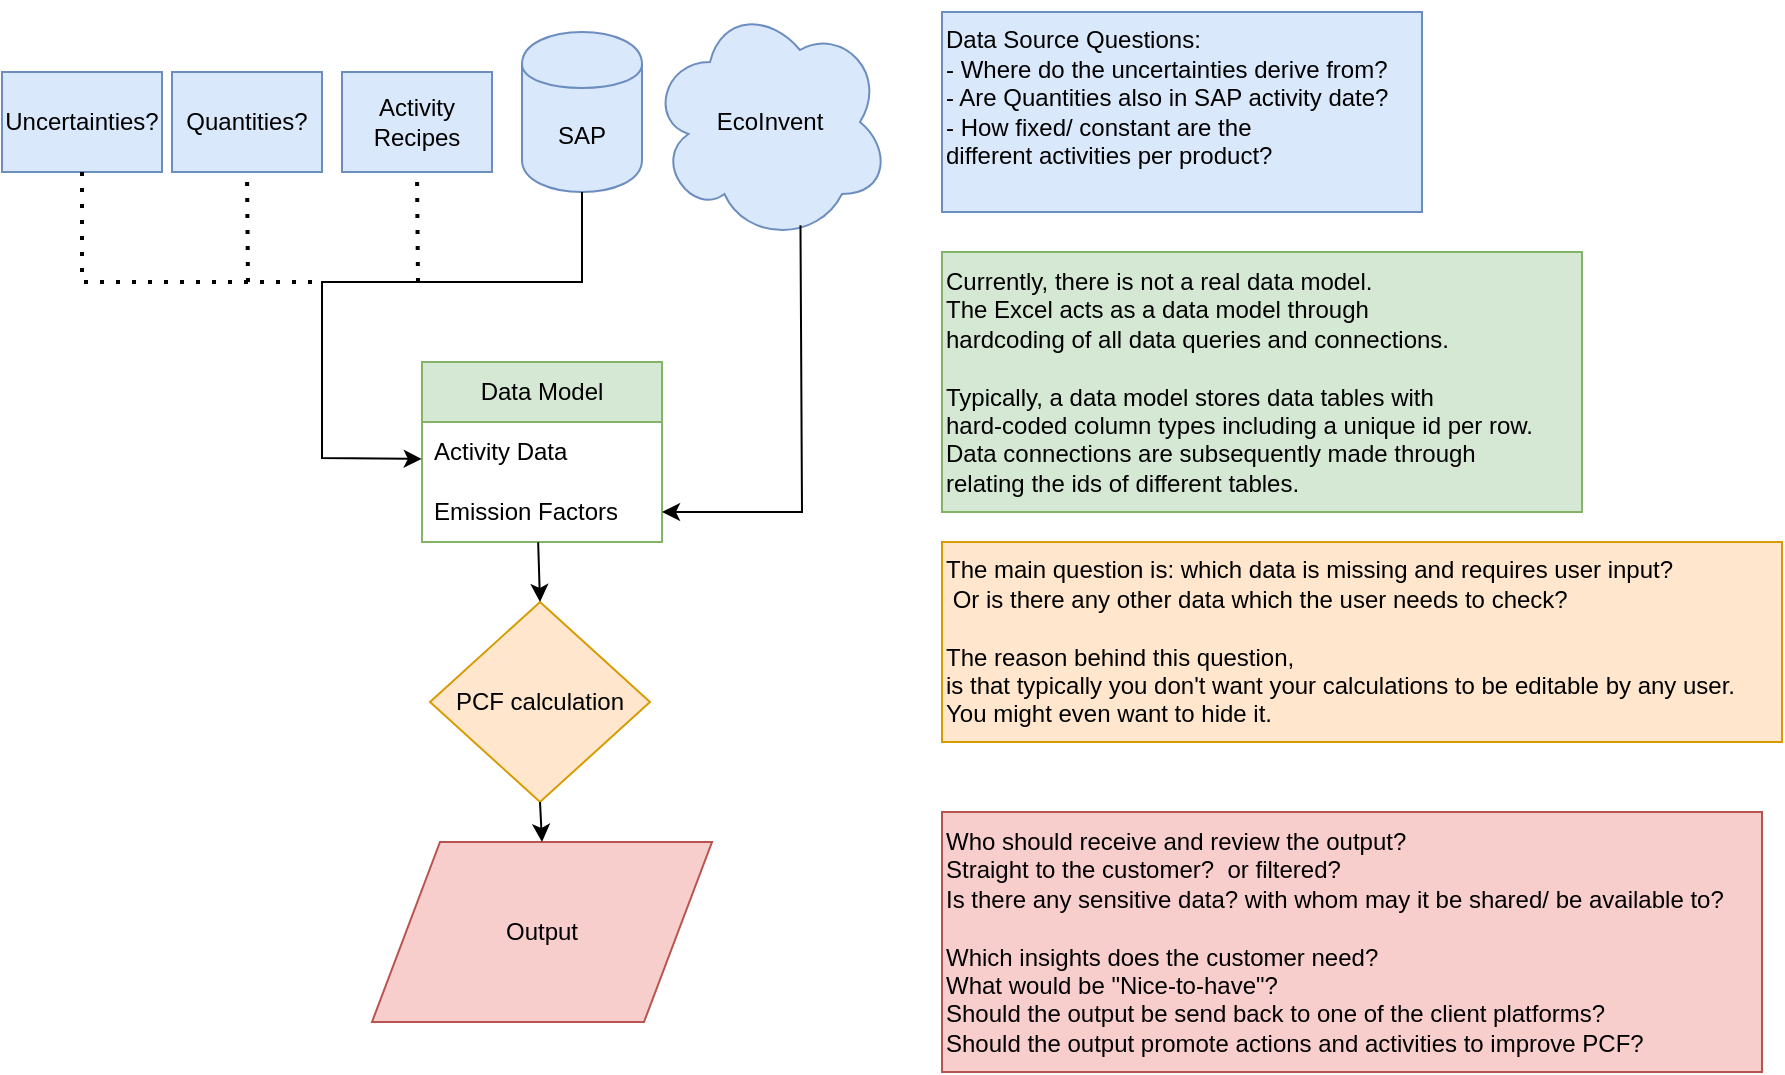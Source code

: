 <mxfile version="24.7.17">
  <diagram name="Page-1" id="1lV17wyQeOZojrkLEhlb">
    <mxGraphModel dx="888" dy="468" grid="1" gridSize="10" guides="1" tooltips="1" connect="1" arrows="1" fold="1" page="1" pageScale="1" pageWidth="827" pageHeight="1169" math="0" shadow="0">
      <root>
        <mxCell id="0" />
        <mxCell id="1" parent="0" />
        <mxCell id="ISckfuOA_f6tGfebP-Hw-1" value="SAP" style="shape=cylinder;whiteSpace=wrap;html=1;boundedLbl=1;backgroundOutline=1;fillColor=#dae8fc;strokeColor=#6c8ebf;" vertex="1" parent="1">
          <mxGeometry x="350" y="75" width="60" height="80" as="geometry" />
        </mxCell>
        <mxCell id="ISckfuOA_f6tGfebP-Hw-2" value="EcoInvent" style="shape=cloud;whiteSpace=wrap;html=1;fillColor=#dae8fc;strokeColor=#6c8ebf;" vertex="1" parent="1">
          <mxGeometry x="414" y="60" width="120" height="120" as="geometry" />
        </mxCell>
        <mxCell id="ISckfuOA_f6tGfebP-Hw-8" value="Data Model" style="swimlane;fontStyle=0;childLayout=stackLayout;horizontal=1;startSize=30;horizontalStack=0;resizeParent=1;resizeParentMax=0;resizeLast=0;collapsible=1;marginBottom=0;whiteSpace=wrap;html=1;fillColor=#d5e8d4;strokeColor=#82b366;" vertex="1" parent="1">
          <mxGeometry x="300" y="240" width="120" height="90" as="geometry" />
        </mxCell>
        <mxCell id="ISckfuOA_f6tGfebP-Hw-9" value="Activity Data" style="text;strokeColor=none;fillColor=none;align=left;verticalAlign=middle;spacingLeft=4;spacingRight=4;overflow=hidden;points=[[0,0.5],[1,0.5]];portConstraint=eastwest;rotatable=0;whiteSpace=wrap;html=1;" vertex="1" parent="ISckfuOA_f6tGfebP-Hw-8">
          <mxGeometry y="30" width="120" height="30" as="geometry" />
        </mxCell>
        <mxCell id="ISckfuOA_f6tGfebP-Hw-10" value="&lt;div&gt;Emission Factors&lt;/div&gt;" style="text;strokeColor=none;fillColor=none;align=left;verticalAlign=middle;spacingLeft=4;spacingRight=4;overflow=hidden;points=[[0,0.5],[1,0.5]];portConstraint=eastwest;rotatable=0;whiteSpace=wrap;html=1;" vertex="1" parent="ISckfuOA_f6tGfebP-Hw-8">
          <mxGeometry y="60" width="120" height="30" as="geometry" />
        </mxCell>
        <mxCell id="ISckfuOA_f6tGfebP-Hw-15" value="" style="endArrow=classic;html=1;rounded=0;entryX=-0.001;entryY=0.616;entryDx=0;entryDy=0;exitX=0.5;exitY=1;exitDx=0;exitDy=0;entryPerimeter=0;" edge="1" parent="1" source="ISckfuOA_f6tGfebP-Hw-1" target="ISckfuOA_f6tGfebP-Hw-9">
          <mxGeometry width="50" height="50" relative="1" as="geometry">
            <mxPoint x="170" y="160" as="sourcePoint" />
            <mxPoint x="190" y="350" as="targetPoint" />
            <Array as="points">
              <mxPoint x="380" y="200" />
              <mxPoint x="250" y="200" />
              <mxPoint x="250" y="288" />
            </Array>
          </mxGeometry>
        </mxCell>
        <mxCell id="ISckfuOA_f6tGfebP-Hw-16" value="" style="endArrow=classic;html=1;rounded=0;exitX=0.627;exitY=0.93;exitDx=0;exitDy=0;exitPerimeter=0;entryX=1;entryY=0.5;entryDx=0;entryDy=0;" edge="1" parent="1" source="ISckfuOA_f6tGfebP-Hw-2" target="ISckfuOA_f6tGfebP-Hw-10">
          <mxGeometry width="50" height="50" relative="1" as="geometry">
            <mxPoint x="390" y="390" as="sourcePoint" />
            <mxPoint x="430" y="440" as="targetPoint" />
            <Array as="points">
              <mxPoint x="490" y="315" />
            </Array>
          </mxGeometry>
        </mxCell>
        <mxCell id="ISckfuOA_f6tGfebP-Hw-17" value="Uncertainties?" style="html=1;dashed=0;whiteSpace=wrap;fillColor=#dae8fc;strokeColor=#6c8ebf;" vertex="1" parent="1">
          <mxGeometry x="90" y="95" width="80" height="50" as="geometry" />
        </mxCell>
        <mxCell id="ISckfuOA_f6tGfebP-Hw-18" value="" style="endArrow=none;dashed=1;html=1;dashPattern=1 3;strokeWidth=2;rounded=0;exitX=0.5;exitY=1;exitDx=0;exitDy=0;" edge="1" parent="1" source="ISckfuOA_f6tGfebP-Hw-17">
          <mxGeometry width="50" height="50" relative="1" as="geometry">
            <mxPoint x="390" y="390" as="sourcePoint" />
            <mxPoint x="250" y="200" as="targetPoint" />
            <Array as="points">
              <mxPoint x="130" y="200" />
            </Array>
          </mxGeometry>
        </mxCell>
        <mxCell id="ISckfuOA_f6tGfebP-Hw-19" value="Quantities?" style="html=1;dashed=0;whiteSpace=wrap;fillColor=#dae8fc;strokeColor=#6c8ebf;" vertex="1" parent="1">
          <mxGeometry x="175" y="95" width="75" height="50" as="geometry" />
        </mxCell>
        <mxCell id="ISckfuOA_f6tGfebP-Hw-20" value="" style="endArrow=none;dashed=1;html=1;dashPattern=1 3;strokeWidth=2;rounded=0;entryX=0.5;entryY=1;entryDx=0;entryDy=0;" edge="1" parent="1" target="ISckfuOA_f6tGfebP-Hw-19">
          <mxGeometry width="50" height="50" relative="1" as="geometry">
            <mxPoint x="213" y="200" as="sourcePoint" />
            <mxPoint x="360" y="230" as="targetPoint" />
          </mxGeometry>
        </mxCell>
        <mxCell id="ISckfuOA_f6tGfebP-Hw-21" value="PCF calculation" style="shape=rhombus;html=1;dashed=0;whiteSpace=wrap;perimeter=rhombusPerimeter;fillColor=#ffe6cc;strokeColor=#d79b00;" vertex="1" parent="1">
          <mxGeometry x="304" y="360" width="110" height="100" as="geometry" />
        </mxCell>
        <mxCell id="ISckfuOA_f6tGfebP-Hw-22" value="Output" style="shape=parallelogram;perimeter=parallelogramPerimeter;whiteSpace=wrap;html=1;dashed=0;fillColor=#f8cecc;strokeColor=#b85450;" vertex="1" parent="1">
          <mxGeometry x="275" y="480" width="170" height="90" as="geometry" />
        </mxCell>
        <mxCell id="ISckfuOA_f6tGfebP-Hw-24" value="" style="endArrow=classic;html=1;rounded=0;exitX=0.484;exitY=1.006;exitDx=0;exitDy=0;exitPerimeter=0;entryX=0.5;entryY=0;entryDx=0;entryDy=0;" edge="1" parent="1" source="ISckfuOA_f6tGfebP-Hw-10" target="ISckfuOA_f6tGfebP-Hw-21">
          <mxGeometry width="50" height="50" relative="1" as="geometry">
            <mxPoint x="250" y="300" as="sourcePoint" />
            <mxPoint x="300" y="250" as="targetPoint" />
          </mxGeometry>
        </mxCell>
        <mxCell id="ISckfuOA_f6tGfebP-Hw-25" value="" style="endArrow=classic;html=1;rounded=0;exitX=0.5;exitY=1;exitDx=0;exitDy=0;entryX=0.5;entryY=0;entryDx=0;entryDy=0;" edge="1" parent="1" source="ISckfuOA_f6tGfebP-Hw-21" target="ISckfuOA_f6tGfebP-Hw-22">
          <mxGeometry width="50" height="50" relative="1" as="geometry">
            <mxPoint x="359" y="640" as="sourcePoint" />
            <mxPoint x="360" y="657" as="targetPoint" />
          </mxGeometry>
        </mxCell>
        <mxCell id="ISckfuOA_f6tGfebP-Hw-26" value="Data Source Questions:&lt;div&gt;- Where do the uncertainties derive from?&lt;/div&gt;&lt;div&gt;- Are Quantities also in SAP activity date?&lt;/div&gt;&lt;div&gt;- How fixed/ constant are the&amp;nbsp;&lt;/div&gt;&lt;div&gt;&lt;span style=&quot;background-color: initial;&quot;&gt;different activities per product?&lt;/span&gt;&lt;/div&gt;&lt;div&gt;&lt;span style=&quot;background-color: initial;&quot;&gt;&lt;br&gt;&lt;/span&gt;&lt;/div&gt;" style="text;html=1;align=left;verticalAlign=middle;resizable=0;points=[];autosize=1;strokeColor=#6c8ebf;fillColor=#dae8fc;" vertex="1" parent="1">
          <mxGeometry x="560" y="65" width="240" height="100" as="geometry" />
        </mxCell>
        <mxCell id="ISckfuOA_f6tGfebP-Hw-27" value="Activity&lt;div&gt;Recipes&lt;/div&gt;" style="html=1;dashed=0;whiteSpace=wrap;fillColor=#dae8fc;strokeColor=#6c8ebf;" vertex="1" parent="1">
          <mxGeometry x="260" y="95" width="75" height="50" as="geometry" />
        </mxCell>
        <mxCell id="ISckfuOA_f6tGfebP-Hw-28" value="" style="endArrow=none;dashed=1;html=1;dashPattern=1 3;strokeWidth=2;rounded=0;entryX=0.5;entryY=1;entryDx=0;entryDy=0;" edge="1" parent="1" target="ISckfuOA_f6tGfebP-Hw-27">
          <mxGeometry width="50" height="50" relative="1" as="geometry">
            <mxPoint x="298" y="200" as="sourcePoint" />
            <mxPoint x="223" y="155" as="targetPoint" />
          </mxGeometry>
        </mxCell>
        <mxCell id="ISckfuOA_f6tGfebP-Hw-29" value="Currently, there is not a real data model.&amp;nbsp;&lt;div&gt;The Excel acts as a data model through&amp;nbsp;&lt;/div&gt;&lt;div&gt;hardcoding of all data queries and connections.&amp;nbsp;&lt;/div&gt;&lt;div&gt;&lt;br&gt;&lt;/div&gt;&lt;div&gt;Typically, a data model stores data tables with&amp;nbsp;&lt;/div&gt;&lt;div&gt;hard-coded column types including a unique id per row.&lt;/div&gt;&lt;div&gt;Data connections are subsequently made through&amp;nbsp;&lt;/div&gt;&lt;div&gt;relating the ids of different tables.&lt;/div&gt;" style="text;html=1;align=left;verticalAlign=middle;resizable=0;points=[];autosize=1;strokeColor=#82b366;fillColor=#d5e8d4;" vertex="1" parent="1">
          <mxGeometry x="560" y="185" width="320" height="130" as="geometry" />
        </mxCell>
        <mxCell id="ISckfuOA_f6tGfebP-Hw-30" value="The main question is: which data is missing and requires user input?&lt;div&gt;&amp;nbsp;Or is there any other data which the user needs to check?&lt;/div&gt;&lt;div&gt;&lt;br&gt;&lt;/div&gt;&lt;div&gt;The reason behind this question,&amp;nbsp;&lt;/div&gt;&lt;div&gt;is that typically you don&#39;t want your calculations to be editable by any user.&lt;/div&gt;&lt;div&gt;You might even want to hide it.&amp;nbsp;&lt;/div&gt;" style="text;html=1;align=left;verticalAlign=middle;resizable=0;points=[];autosize=1;strokeColor=#d79b00;fillColor=#ffe6cc;" vertex="1" parent="1">
          <mxGeometry x="560" y="330" width="420" height="100" as="geometry" />
        </mxCell>
        <mxCell id="ISckfuOA_f6tGfebP-Hw-31" value="Who should receive and review the output?&lt;div&gt;Straight to the customer?&amp;nbsp; or filtered?&lt;/div&gt;&lt;div&gt;Is there any sensitive data? with whom may it be shared/ be available to?&lt;/div&gt;&lt;div&gt;&lt;br&gt;&lt;/div&gt;&lt;div&gt;Which insights does the customer need?&lt;/div&gt;&lt;div&gt;What would be &quot;Nice-to-have&quot;?&lt;/div&gt;&lt;div&gt;Should the output be send back to one of the client platforms?&lt;/div&gt;&lt;div&gt;Should the output promote actions and activities to improve PCF?&amp;nbsp;&lt;/div&gt;" style="text;html=1;align=left;verticalAlign=middle;resizable=0;points=[];autosize=1;strokeColor=#b85450;fillColor=#f8cecc;" vertex="1" parent="1">
          <mxGeometry x="560" y="465" width="410" height="130" as="geometry" />
        </mxCell>
      </root>
    </mxGraphModel>
  </diagram>
</mxfile>
